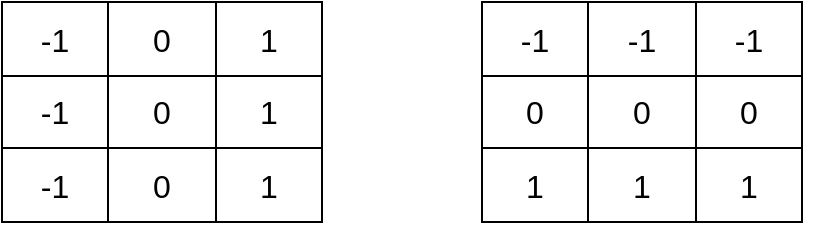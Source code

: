 <mxfile version="21.3.2" type="github" pages="3">
  <diagram id="JUidYBW1GJWZsKxiZpDq" name="第 1 页">
    <mxGraphModel dx="1008" dy="642" grid="1" gridSize="10" guides="1" tooltips="1" connect="1" arrows="1" fold="1" page="1" pageScale="1" pageWidth="827" pageHeight="1169" math="0" shadow="0">
      <root>
        <mxCell id="0" />
        <mxCell id="1" parent="0" />
        <mxCell id="nzRtR4R1Wz54MdFQjxcE-1" value="" style="shape=table;startSize=0;container=1;collapsible=0;childLayout=tableLayout;fontSize=16;" vertex="1" parent="1">
          <mxGeometry x="140" y="250" width="160" height="110" as="geometry" />
        </mxCell>
        <mxCell id="nzRtR4R1Wz54MdFQjxcE-2" value="" style="shape=tableRow;horizontal=0;startSize=0;swimlaneHead=0;swimlaneBody=0;strokeColor=inherit;top=0;left=0;bottom=0;right=0;collapsible=0;dropTarget=0;fillColor=none;points=[[0,0.5],[1,0.5]];portConstraint=eastwest;fontSize=16;" vertex="1" parent="nzRtR4R1Wz54MdFQjxcE-1">
          <mxGeometry width="160" height="37" as="geometry" />
        </mxCell>
        <mxCell id="nzRtR4R1Wz54MdFQjxcE-3" value="-1" style="shape=partialRectangle;html=1;whiteSpace=wrap;connectable=0;strokeColor=inherit;overflow=hidden;fillColor=none;top=0;left=0;bottom=0;right=0;pointerEvents=1;fontSize=16;" vertex="1" parent="nzRtR4R1Wz54MdFQjxcE-2">
          <mxGeometry width="53" height="37" as="geometry">
            <mxRectangle width="53" height="37" as="alternateBounds" />
          </mxGeometry>
        </mxCell>
        <mxCell id="nzRtR4R1Wz54MdFQjxcE-4" value="0" style="shape=partialRectangle;html=1;whiteSpace=wrap;connectable=0;strokeColor=inherit;overflow=hidden;fillColor=none;top=0;left=0;bottom=0;right=0;pointerEvents=1;fontSize=16;" vertex="1" parent="nzRtR4R1Wz54MdFQjxcE-2">
          <mxGeometry x="53" width="54" height="37" as="geometry">
            <mxRectangle width="54" height="37" as="alternateBounds" />
          </mxGeometry>
        </mxCell>
        <mxCell id="nzRtR4R1Wz54MdFQjxcE-5" value="1" style="shape=partialRectangle;html=1;whiteSpace=wrap;connectable=0;strokeColor=inherit;overflow=hidden;fillColor=none;top=0;left=0;bottom=0;right=0;pointerEvents=1;fontSize=16;" vertex="1" parent="nzRtR4R1Wz54MdFQjxcE-2">
          <mxGeometry x="107" width="53" height="37" as="geometry">
            <mxRectangle width="53" height="37" as="alternateBounds" />
          </mxGeometry>
        </mxCell>
        <mxCell id="nzRtR4R1Wz54MdFQjxcE-6" value="" style="shape=tableRow;horizontal=0;startSize=0;swimlaneHead=0;swimlaneBody=0;strokeColor=inherit;top=0;left=0;bottom=0;right=0;collapsible=0;dropTarget=0;fillColor=none;points=[[0,0.5],[1,0.5]];portConstraint=eastwest;fontSize=16;" vertex="1" parent="nzRtR4R1Wz54MdFQjxcE-1">
          <mxGeometry y="37" width="160" height="36" as="geometry" />
        </mxCell>
        <mxCell id="nzRtR4R1Wz54MdFQjxcE-7" value="-1" style="shape=partialRectangle;html=1;whiteSpace=wrap;connectable=0;strokeColor=inherit;overflow=hidden;fillColor=none;top=0;left=0;bottom=0;right=0;pointerEvents=1;fontSize=16;" vertex="1" parent="nzRtR4R1Wz54MdFQjxcE-6">
          <mxGeometry width="53" height="36" as="geometry">
            <mxRectangle width="53" height="36" as="alternateBounds" />
          </mxGeometry>
        </mxCell>
        <mxCell id="nzRtR4R1Wz54MdFQjxcE-8" value="0" style="shape=partialRectangle;html=1;whiteSpace=wrap;connectable=0;strokeColor=inherit;overflow=hidden;fillColor=none;top=0;left=0;bottom=0;right=0;pointerEvents=1;fontSize=16;" vertex="1" parent="nzRtR4R1Wz54MdFQjxcE-6">
          <mxGeometry x="53" width="54" height="36" as="geometry">
            <mxRectangle width="54" height="36" as="alternateBounds" />
          </mxGeometry>
        </mxCell>
        <mxCell id="nzRtR4R1Wz54MdFQjxcE-9" value="1" style="shape=partialRectangle;html=1;whiteSpace=wrap;connectable=0;strokeColor=inherit;overflow=hidden;fillColor=none;top=0;left=0;bottom=0;right=0;pointerEvents=1;fontSize=16;" vertex="1" parent="nzRtR4R1Wz54MdFQjxcE-6">
          <mxGeometry x="107" width="53" height="36" as="geometry">
            <mxRectangle width="53" height="36" as="alternateBounds" />
          </mxGeometry>
        </mxCell>
        <mxCell id="nzRtR4R1Wz54MdFQjxcE-10" value="" style="shape=tableRow;horizontal=0;startSize=0;swimlaneHead=0;swimlaneBody=0;strokeColor=inherit;top=0;left=0;bottom=0;right=0;collapsible=0;dropTarget=0;fillColor=none;points=[[0,0.5],[1,0.5]];portConstraint=eastwest;fontSize=16;" vertex="1" parent="nzRtR4R1Wz54MdFQjxcE-1">
          <mxGeometry y="73" width="160" height="37" as="geometry" />
        </mxCell>
        <mxCell id="nzRtR4R1Wz54MdFQjxcE-11" value="-1" style="shape=partialRectangle;html=1;whiteSpace=wrap;connectable=0;strokeColor=inherit;overflow=hidden;fillColor=none;top=0;left=0;bottom=0;right=0;pointerEvents=1;fontSize=16;" vertex="1" parent="nzRtR4R1Wz54MdFQjxcE-10">
          <mxGeometry width="53" height="37" as="geometry">
            <mxRectangle width="53" height="37" as="alternateBounds" />
          </mxGeometry>
        </mxCell>
        <mxCell id="nzRtR4R1Wz54MdFQjxcE-12" value="0" style="shape=partialRectangle;html=1;whiteSpace=wrap;connectable=0;strokeColor=inherit;overflow=hidden;fillColor=none;top=0;left=0;bottom=0;right=0;pointerEvents=1;fontSize=16;" vertex="1" parent="nzRtR4R1Wz54MdFQjxcE-10">
          <mxGeometry x="53" width="54" height="37" as="geometry">
            <mxRectangle width="54" height="37" as="alternateBounds" />
          </mxGeometry>
        </mxCell>
        <mxCell id="nzRtR4R1Wz54MdFQjxcE-13" value="1" style="shape=partialRectangle;html=1;whiteSpace=wrap;connectable=0;strokeColor=inherit;overflow=hidden;fillColor=none;top=0;left=0;bottom=0;right=0;pointerEvents=1;fontSize=16;" vertex="1" parent="nzRtR4R1Wz54MdFQjxcE-10">
          <mxGeometry x="107" width="53" height="37" as="geometry">
            <mxRectangle width="53" height="37" as="alternateBounds" />
          </mxGeometry>
        </mxCell>
        <mxCell id="nzRtR4R1Wz54MdFQjxcE-14" style="edgeStyle=orthogonalEdgeStyle;rounded=0;orthogonalLoop=1;jettySize=auto;html=1;exitX=1;exitY=0.5;exitDx=0;exitDy=0;" edge="1" parent="nzRtR4R1Wz54MdFQjxcE-1" source="nzRtR4R1Wz54MdFQjxcE-6" target="nzRtR4R1Wz54MdFQjxcE-6">
          <mxGeometry relative="1" as="geometry" />
        </mxCell>
        <mxCell id="nzRtR4R1Wz54MdFQjxcE-15" value="" style="shape=table;startSize=0;container=1;collapsible=0;childLayout=tableLayout;fontSize=16;" vertex="1" parent="1">
          <mxGeometry x="380" y="250" width="160" height="110" as="geometry" />
        </mxCell>
        <mxCell id="nzRtR4R1Wz54MdFQjxcE-16" value="" style="shape=tableRow;horizontal=0;startSize=0;swimlaneHead=0;swimlaneBody=0;strokeColor=inherit;top=0;left=0;bottom=0;right=0;collapsible=0;dropTarget=0;fillColor=none;points=[[0,0.5],[1,0.5]];portConstraint=eastwest;fontSize=16;" vertex="1" parent="nzRtR4R1Wz54MdFQjxcE-15">
          <mxGeometry width="160" height="37" as="geometry" />
        </mxCell>
        <mxCell id="nzRtR4R1Wz54MdFQjxcE-17" value="-1" style="shape=partialRectangle;html=1;whiteSpace=wrap;connectable=0;strokeColor=inherit;overflow=hidden;fillColor=none;top=0;left=0;bottom=0;right=0;pointerEvents=1;fontSize=16;" vertex="1" parent="nzRtR4R1Wz54MdFQjxcE-16">
          <mxGeometry width="53" height="37" as="geometry">
            <mxRectangle width="53" height="37" as="alternateBounds" />
          </mxGeometry>
        </mxCell>
        <mxCell id="nzRtR4R1Wz54MdFQjxcE-18" value="-1" style="shape=partialRectangle;html=1;whiteSpace=wrap;connectable=0;strokeColor=inherit;overflow=hidden;fillColor=none;top=0;left=0;bottom=0;right=0;pointerEvents=1;fontSize=16;" vertex="1" parent="nzRtR4R1Wz54MdFQjxcE-16">
          <mxGeometry x="53" width="54" height="37" as="geometry">
            <mxRectangle width="54" height="37" as="alternateBounds" />
          </mxGeometry>
        </mxCell>
        <mxCell id="nzRtR4R1Wz54MdFQjxcE-19" value="-1" style="shape=partialRectangle;html=1;whiteSpace=wrap;connectable=0;strokeColor=inherit;overflow=hidden;fillColor=none;top=0;left=0;bottom=0;right=0;pointerEvents=1;fontSize=16;" vertex="1" parent="nzRtR4R1Wz54MdFQjxcE-16">
          <mxGeometry x="107" width="53" height="37" as="geometry">
            <mxRectangle width="53" height="37" as="alternateBounds" />
          </mxGeometry>
        </mxCell>
        <mxCell id="nzRtR4R1Wz54MdFQjxcE-20" value="" style="shape=tableRow;horizontal=0;startSize=0;swimlaneHead=0;swimlaneBody=0;strokeColor=inherit;top=0;left=0;bottom=0;right=0;collapsible=0;dropTarget=0;fillColor=none;points=[[0,0.5],[1,0.5]];portConstraint=eastwest;fontSize=16;" vertex="1" parent="nzRtR4R1Wz54MdFQjxcE-15">
          <mxGeometry y="37" width="160" height="36" as="geometry" />
        </mxCell>
        <mxCell id="nzRtR4R1Wz54MdFQjxcE-21" value="0" style="shape=partialRectangle;html=1;whiteSpace=wrap;connectable=0;strokeColor=inherit;overflow=hidden;fillColor=none;top=0;left=0;bottom=0;right=0;pointerEvents=1;fontSize=16;" vertex="1" parent="nzRtR4R1Wz54MdFQjxcE-20">
          <mxGeometry width="53" height="36" as="geometry">
            <mxRectangle width="53" height="36" as="alternateBounds" />
          </mxGeometry>
        </mxCell>
        <mxCell id="nzRtR4R1Wz54MdFQjxcE-22" value="0" style="shape=partialRectangle;html=1;whiteSpace=wrap;connectable=0;strokeColor=inherit;overflow=hidden;fillColor=none;top=0;left=0;bottom=0;right=0;pointerEvents=1;fontSize=16;" vertex="1" parent="nzRtR4R1Wz54MdFQjxcE-20">
          <mxGeometry x="53" width="54" height="36" as="geometry">
            <mxRectangle width="54" height="36" as="alternateBounds" />
          </mxGeometry>
        </mxCell>
        <mxCell id="nzRtR4R1Wz54MdFQjxcE-23" value="0" style="shape=partialRectangle;html=1;whiteSpace=wrap;connectable=0;strokeColor=inherit;overflow=hidden;fillColor=none;top=0;left=0;bottom=0;right=0;pointerEvents=1;fontSize=16;" vertex="1" parent="nzRtR4R1Wz54MdFQjxcE-20">
          <mxGeometry x="107" width="53" height="36" as="geometry">
            <mxRectangle width="53" height="36" as="alternateBounds" />
          </mxGeometry>
        </mxCell>
        <mxCell id="nzRtR4R1Wz54MdFQjxcE-24" value="" style="shape=tableRow;horizontal=0;startSize=0;swimlaneHead=0;swimlaneBody=0;strokeColor=inherit;top=0;left=0;bottom=0;right=0;collapsible=0;dropTarget=0;fillColor=none;points=[[0,0.5],[1,0.5]];portConstraint=eastwest;fontSize=16;" vertex="1" parent="nzRtR4R1Wz54MdFQjxcE-15">
          <mxGeometry y="73" width="160" height="37" as="geometry" />
        </mxCell>
        <mxCell id="nzRtR4R1Wz54MdFQjxcE-25" value="1" style="shape=partialRectangle;html=1;whiteSpace=wrap;connectable=0;strokeColor=inherit;overflow=hidden;fillColor=none;top=0;left=0;bottom=0;right=0;pointerEvents=1;fontSize=16;" vertex="1" parent="nzRtR4R1Wz54MdFQjxcE-24">
          <mxGeometry width="53" height="37" as="geometry">
            <mxRectangle width="53" height="37" as="alternateBounds" />
          </mxGeometry>
        </mxCell>
        <mxCell id="nzRtR4R1Wz54MdFQjxcE-26" value="1" style="shape=partialRectangle;html=1;whiteSpace=wrap;connectable=0;strokeColor=inherit;overflow=hidden;fillColor=none;top=0;left=0;bottom=0;right=0;pointerEvents=1;fontSize=16;" vertex="1" parent="nzRtR4R1Wz54MdFQjxcE-24">
          <mxGeometry x="53" width="54" height="37" as="geometry">
            <mxRectangle width="54" height="37" as="alternateBounds" />
          </mxGeometry>
        </mxCell>
        <mxCell id="nzRtR4R1Wz54MdFQjxcE-27" value="1" style="shape=partialRectangle;html=1;whiteSpace=wrap;connectable=0;strokeColor=inherit;overflow=hidden;fillColor=none;top=0;left=0;bottom=0;right=0;pointerEvents=1;fontSize=16;" vertex="1" parent="nzRtR4R1Wz54MdFQjxcE-24">
          <mxGeometry x="107" width="53" height="37" as="geometry">
            <mxRectangle width="53" height="37" as="alternateBounds" />
          </mxGeometry>
        </mxCell>
        <mxCell id="nzRtR4R1Wz54MdFQjxcE-28" style="edgeStyle=orthogonalEdgeStyle;rounded=0;orthogonalLoop=1;jettySize=auto;html=1;exitX=1;exitY=0.5;exitDx=0;exitDy=0;" edge="1" parent="nzRtR4R1Wz54MdFQjxcE-15" source="nzRtR4R1Wz54MdFQjxcE-20" target="nzRtR4R1Wz54MdFQjxcE-20">
          <mxGeometry relative="1" as="geometry" />
        </mxCell>
      </root>
    </mxGraphModel>
  </diagram>
  <diagram id="n-5jh5liyN02yLnXecr6" name="第 2 页">
    <mxGraphModel dx="996" dy="640" grid="1" gridSize="10" guides="1" tooltips="1" connect="1" arrows="1" fold="1" page="1" pageScale="1" pageWidth="827" pageHeight="1169" math="0" shadow="0">
      <root>
        <mxCell id="0" />
        <mxCell id="1" parent="0" />
        <mxCell id="jBzcunzqPuZhBJbaHfQc-12" value="" style="edgeStyle=orthogonalEdgeStyle;rounded=0;orthogonalLoop=1;jettySize=auto;html=1;" edge="1" parent="1" source="jBzcunzqPuZhBJbaHfQc-1" target="jBzcunzqPuZhBJbaHfQc-3">
          <mxGeometry relative="1" as="geometry" />
        </mxCell>
        <mxCell id="jBzcunzqPuZhBJbaHfQc-1" value="信源" style="rounded=0;whiteSpace=wrap;html=1;" vertex="1" parent="1">
          <mxGeometry x="80" y="390" width="100" height="50" as="geometry" />
        </mxCell>
        <mxCell id="jBzcunzqPuZhBJbaHfQc-19" value="" style="edgeStyle=orthogonalEdgeStyle;rounded=0;orthogonalLoop=1;jettySize=auto;html=1;" edge="1" parent="1" source="jBzcunzqPuZhBJbaHfQc-2" target="jBzcunzqPuZhBJbaHfQc-8">
          <mxGeometry relative="1" as="geometry" />
        </mxCell>
        <mxCell id="jBzcunzqPuZhBJbaHfQc-2" value="信道" style="rounded=0;whiteSpace=wrap;html=1;" vertex="1" parent="1">
          <mxGeometry x="600" y="480" width="100" height="50" as="geometry" />
        </mxCell>
        <mxCell id="jBzcunzqPuZhBJbaHfQc-13" value="" style="edgeStyle=orthogonalEdgeStyle;rounded=0;orthogonalLoop=1;jettySize=auto;html=1;" edge="1" parent="1" source="jBzcunzqPuZhBJbaHfQc-3" target="jBzcunzqPuZhBJbaHfQc-5">
          <mxGeometry relative="1" as="geometry" />
        </mxCell>
        <mxCell id="jBzcunzqPuZhBJbaHfQc-3" value="编码" style="rounded=0;whiteSpace=wrap;html=1;" vertex="1" parent="1">
          <mxGeometry x="210" y="390" width="100" height="50" as="geometry" />
        </mxCell>
        <mxCell id="jBzcunzqPuZhBJbaHfQc-17" value="" style="edgeStyle=orthogonalEdgeStyle;rounded=0;orthogonalLoop=1;jettySize=auto;html=1;" edge="1" parent="1" source="jBzcunzqPuZhBJbaHfQc-4" target="jBzcunzqPuZhBJbaHfQc-2">
          <mxGeometry relative="1" as="geometry" />
        </mxCell>
        <mxCell id="jBzcunzqPuZhBJbaHfQc-4" value="放大" style="rounded=0;whiteSpace=wrap;html=1;" vertex="1" parent="1">
          <mxGeometry x="600" y="390" width="100" height="50" as="geometry" />
        </mxCell>
        <mxCell id="jBzcunzqPuZhBJbaHfQc-14" value="" style="edgeStyle=orthogonalEdgeStyle;rounded=0;orthogonalLoop=1;jettySize=auto;html=1;" edge="1" parent="1" source="jBzcunzqPuZhBJbaHfQc-5" target="jBzcunzqPuZhBJbaHfQc-6">
          <mxGeometry relative="1" as="geometry" />
        </mxCell>
        <mxCell id="jBzcunzqPuZhBJbaHfQc-5" value="扩频调制" style="rounded=0;whiteSpace=wrap;html=1;" vertex="1" parent="1">
          <mxGeometry x="340" y="390" width="100" height="50" as="geometry" />
        </mxCell>
        <mxCell id="jBzcunzqPuZhBJbaHfQc-15" value="" style="edgeStyle=orthogonalEdgeStyle;rounded=0;orthogonalLoop=1;jettySize=auto;html=1;" edge="1" parent="1" source="jBzcunzqPuZhBJbaHfQc-6" target="jBzcunzqPuZhBJbaHfQc-4">
          <mxGeometry relative="1" as="geometry" />
        </mxCell>
        <mxCell id="jBzcunzqPuZhBJbaHfQc-6" value="上变频" style="rounded=0;whiteSpace=wrap;html=1;" vertex="1" parent="1">
          <mxGeometry x="470" y="390" width="100" height="50" as="geometry" />
        </mxCell>
        <mxCell id="jBzcunzqPuZhBJbaHfQc-20" value="" style="edgeStyle=orthogonalEdgeStyle;rounded=0;orthogonalLoop=1;jettySize=auto;html=1;" edge="1" parent="1" source="jBzcunzqPuZhBJbaHfQc-7" target="jBzcunzqPuZhBJbaHfQc-2">
          <mxGeometry relative="1" as="geometry" />
        </mxCell>
        <mxCell id="jBzcunzqPuZhBJbaHfQc-7" value="噪声" style="rounded=0;whiteSpace=wrap;html=1;" vertex="1" parent="1">
          <mxGeometry x="740" y="480" width="50" height="50" as="geometry" />
        </mxCell>
        <mxCell id="jBzcunzqPuZhBJbaHfQc-21" value="" style="edgeStyle=orthogonalEdgeStyle;rounded=0;orthogonalLoop=1;jettySize=auto;html=1;" edge="1" parent="1" source="jBzcunzqPuZhBJbaHfQc-8" target="jBzcunzqPuZhBJbaHfQc-10">
          <mxGeometry relative="1" as="geometry" />
        </mxCell>
        <mxCell id="jBzcunzqPuZhBJbaHfQc-8" value="下变频" style="rounded=0;whiteSpace=wrap;html=1;" vertex="1" parent="1">
          <mxGeometry x="600" y="570" width="100" height="50" as="geometry" />
        </mxCell>
        <mxCell id="jBzcunzqPuZhBJbaHfQc-23" value="" style="edgeStyle=orthogonalEdgeStyle;rounded=0;orthogonalLoop=1;jettySize=auto;html=1;" edge="1" parent="1" source="jBzcunzqPuZhBJbaHfQc-9" target="jBzcunzqPuZhBJbaHfQc-11">
          <mxGeometry relative="1" as="geometry" />
        </mxCell>
        <mxCell id="jBzcunzqPuZhBJbaHfQc-9" value="译码" style="rounded=0;whiteSpace=wrap;html=1;" vertex="1" parent="1">
          <mxGeometry x="340" y="570" width="100" height="50" as="geometry" />
        </mxCell>
        <mxCell id="jBzcunzqPuZhBJbaHfQc-22" value="" style="edgeStyle=orthogonalEdgeStyle;rounded=0;orthogonalLoop=1;jettySize=auto;html=1;" edge="1" parent="1" source="jBzcunzqPuZhBJbaHfQc-10" target="jBzcunzqPuZhBJbaHfQc-9">
          <mxGeometry relative="1" as="geometry" />
        </mxCell>
        <mxCell id="jBzcunzqPuZhBJbaHfQc-10" value="解括解调" style="rounded=0;whiteSpace=wrap;html=1;" vertex="1" parent="1">
          <mxGeometry x="470" y="570" width="100" height="50" as="geometry" />
        </mxCell>
        <mxCell id="jBzcunzqPuZhBJbaHfQc-11" value="信宿" style="rounded=0;whiteSpace=wrap;html=1;" vertex="1" parent="1">
          <mxGeometry x="210" y="570" width="100" height="50" as="geometry" />
        </mxCell>
        <mxCell id="jBzcunzqPuZhBJbaHfQc-25" value="" style="edgeStyle=orthogonalEdgeStyle;rounded=0;orthogonalLoop=1;jettySize=auto;html=1;" edge="1" parent="1" source="jBzcunzqPuZhBJbaHfQc-24" target="jBzcunzqPuZhBJbaHfQc-5">
          <mxGeometry relative="1" as="geometry" />
        </mxCell>
        <mxCell id="jBzcunzqPuZhBJbaHfQc-26" style="edgeStyle=orthogonalEdgeStyle;rounded=0;orthogonalLoop=1;jettySize=auto;html=1;entryX=0.433;entryY=-0.053;entryDx=0;entryDy=0;entryPerimeter=0;" edge="1" parent="1" source="jBzcunzqPuZhBJbaHfQc-24" target="jBzcunzqPuZhBJbaHfQc-10">
          <mxGeometry relative="1" as="geometry" />
        </mxCell>
        <mxCell id="jBzcunzqPuZhBJbaHfQc-24" value="码发生器" style="rounded=0;whiteSpace=wrap;html=1;" vertex="1" parent="1">
          <mxGeometry x="370" y="485" width="120" height="40" as="geometry" />
        </mxCell>
      </root>
    </mxGraphModel>
  </diagram>
  <diagram id="dNqU60fY0eHauNR_faiF" name="第 3 页">
    <mxGraphModel dx="996" dy="640" grid="1" gridSize="10" guides="1" tooltips="1" connect="1" arrows="1" fold="1" page="1" pageScale="1" pageWidth="827" pageHeight="1169" math="0" shadow="0">
      <root>
        <mxCell id="0" />
        <mxCell id="1" parent="0" />
        <mxCell id="JVBkCC8Jjox7wk_21BTD-10" value="" style="edgeStyle=orthogonalEdgeStyle;rounded=0;orthogonalLoop=1;jettySize=auto;html=1;" edge="1" parent="1" source="JVBkCC8Jjox7wk_21BTD-1" target="JVBkCC8Jjox7wk_21BTD-3">
          <mxGeometry relative="1" as="geometry" />
        </mxCell>
        <mxCell id="JVBkCC8Jjox7wk_21BTD-1" value="信源编码" style="rounded=0;whiteSpace=wrap;html=1;" vertex="1" parent="1">
          <mxGeometry x="160" y="180" width="100" height="50" as="geometry" />
        </mxCell>
        <mxCell id="JVBkCC8Jjox7wk_21BTD-15" value="" style="edgeStyle=orthogonalEdgeStyle;rounded=0;orthogonalLoop=1;jettySize=auto;html=1;" edge="1" parent="1" source="JVBkCC8Jjox7wk_21BTD-2" target="JVBkCC8Jjox7wk_21BTD-7">
          <mxGeometry relative="1" as="geometry" />
        </mxCell>
        <mxCell id="JVBkCC8Jjox7wk_21BTD-2" value="码偏移消除" style="rounded=0;whiteSpace=wrap;html=1;" vertex="1" parent="1">
          <mxGeometry x="320" y="360" width="100" height="50" as="geometry" />
        </mxCell>
        <mxCell id="JVBkCC8Jjox7wk_21BTD-11" value="" style="edgeStyle=orthogonalEdgeStyle;rounded=0;orthogonalLoop=1;jettySize=auto;html=1;" edge="1" parent="1" source="JVBkCC8Jjox7wk_21BTD-3" target="JVBkCC8Jjox7wk_21BTD-4">
          <mxGeometry relative="1" as="geometry" />
        </mxCell>
        <mxCell id="JVBkCC8Jjox7wk_21BTD-3" value="码偏移" style="rounded=0;whiteSpace=wrap;html=1;" vertex="1" parent="1">
          <mxGeometry x="314" y="180" width="100" height="50" as="geometry" />
        </mxCell>
        <mxCell id="JVBkCC8Jjox7wk_21BTD-12" value="" style="edgeStyle=orthogonalEdgeStyle;rounded=0;orthogonalLoop=1;jettySize=auto;html=1;" edge="1" parent="1" source="JVBkCC8Jjox7wk_21BTD-4" target="JVBkCC8Jjox7wk_21BTD-5">
          <mxGeometry relative="1" as="geometry" />
        </mxCell>
        <mxCell id="JVBkCC8Jjox7wk_21BTD-4" value="信号调制" style="rounded=0;whiteSpace=wrap;html=1;" vertex="1" parent="1">
          <mxGeometry x="470" y="180" width="100" height="50" as="geometry" />
        </mxCell>
        <mxCell id="JVBkCC8Jjox7wk_21BTD-13" value="" style="edgeStyle=orthogonalEdgeStyle;rounded=0;orthogonalLoop=1;jettySize=auto;html=1;" edge="1" parent="1" source="JVBkCC8Jjox7wk_21BTD-5" target="JVBkCC8Jjox7wk_21BTD-6">
          <mxGeometry relative="1" as="geometry" />
        </mxCell>
        <mxCell id="JVBkCC8Jjox7wk_21BTD-5" value="信号传输" style="rounded=0;whiteSpace=wrap;html=1;" vertex="1" parent="1">
          <mxGeometry x="470" y="270" width="100" height="50" as="geometry" />
        </mxCell>
        <mxCell id="JVBkCC8Jjox7wk_21BTD-14" value="" style="edgeStyle=orthogonalEdgeStyle;rounded=0;orthogonalLoop=1;jettySize=auto;html=1;" edge="1" parent="1" source="JVBkCC8Jjox7wk_21BTD-6" target="JVBkCC8Jjox7wk_21BTD-2">
          <mxGeometry relative="1" as="geometry" />
        </mxCell>
        <mxCell id="JVBkCC8Jjox7wk_21BTD-6" value="信号解调" style="rounded=0;whiteSpace=wrap;html=1;" vertex="1" parent="1">
          <mxGeometry x="470" y="360" width="100" height="50" as="geometry" />
        </mxCell>
        <mxCell id="JVBkCC8Jjox7wk_21BTD-7" value="解码" style="rounded=0;whiteSpace=wrap;html=1;" vertex="1" parent="1">
          <mxGeometry x="180" y="360" width="100" height="50" as="geometry" />
        </mxCell>
        <mxCell id="JVBkCC8Jjox7wk_21BTD-17" value="" style="edgeStyle=orthogonalEdgeStyle;rounded=0;orthogonalLoop=1;jettySize=auto;html=1;" edge="1" parent="1" source="JVBkCC8Jjox7wk_21BTD-9" target="JVBkCC8Jjox7wk_21BTD-5">
          <mxGeometry relative="1" as="geometry" />
        </mxCell>
        <mxCell id="JVBkCC8Jjox7wk_21BTD-9" value="噪声" style="rounded=0;whiteSpace=wrap;html=1;" vertex="1" parent="1">
          <mxGeometry x="600" y="270" width="60" height="50" as="geometry" />
        </mxCell>
      </root>
    </mxGraphModel>
  </diagram>
</mxfile>
